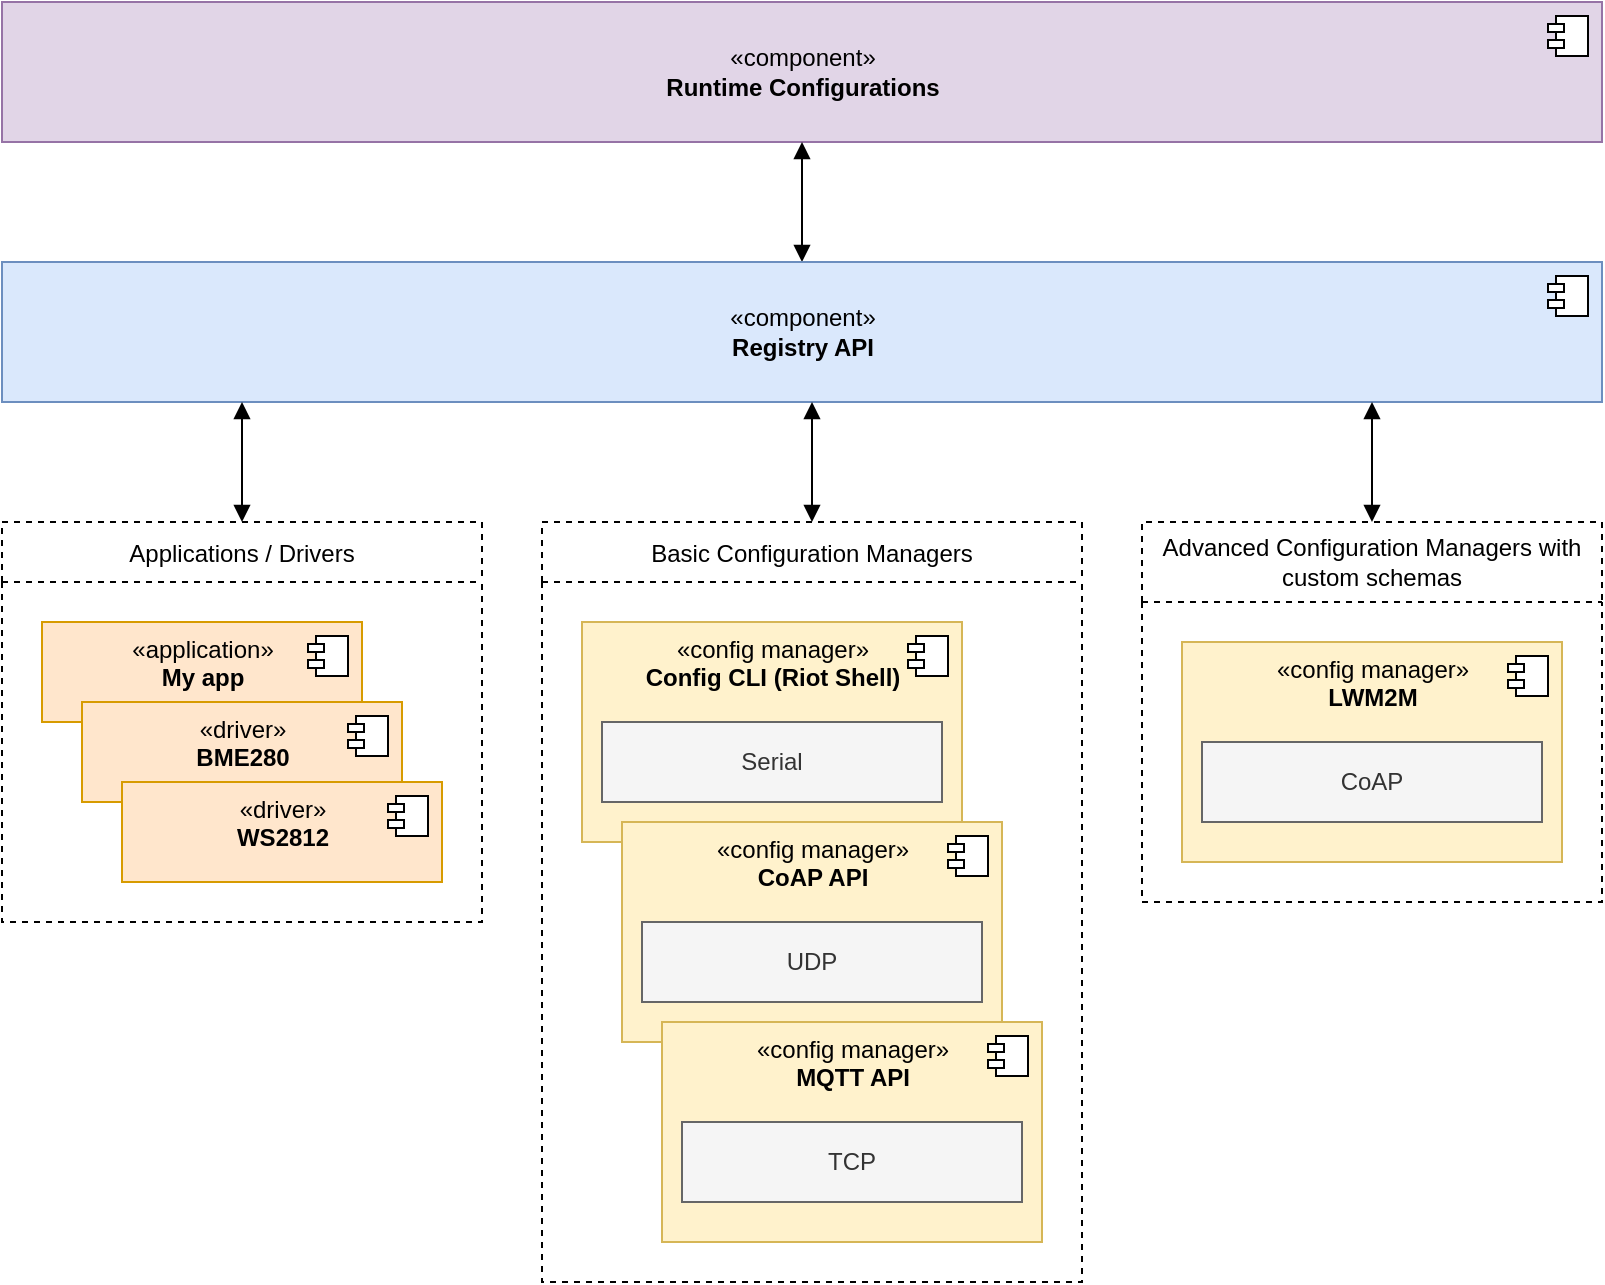 <mxfile>
    <diagram id="fjN8D4Odn0497USpxgly" name="Page-1">
        <mxGraphModel dx="729" dy="1606" grid="1" gridSize="10" guides="1" tooltips="1" connect="1" arrows="1" fold="1" page="1" pageScale="1" pageWidth="1169" pageHeight="827" background="#ffffff" math="0" shadow="0">
            <root>
                <mxCell id="0"/>
                <mxCell id="1" parent="0"/>
                <mxCell id="158" value="«component»&lt;br&gt;&lt;b&gt;Runtime Configurations&lt;/b&gt;" style="html=1;dropTarget=0;verticalAlign=middle;fillColor=#e1d5e7;strokeColor=#9673a6;" parent="1" vertex="1">
                    <mxGeometry x="40" y="-800" width="800" height="70" as="geometry"/>
                </mxCell>
                <mxCell id="159" value="" style="shape=module;jettyWidth=8;jettyHeight=4;" parent="158" vertex="1">
                    <mxGeometry x="1" width="20" height="20" relative="1" as="geometry">
                        <mxPoint x="-27" y="7" as="offset"/>
                    </mxGeometry>
                </mxCell>
                <mxCell id="162" style="edgeStyle=orthogonalEdgeStyle;html=1;endArrow=block;endFill=1;startArrow=block;startFill=1;" parent="1" source="160" target="158" edge="1">
                    <mxGeometry relative="1" as="geometry"/>
                </mxCell>
                <mxCell id="160" value="«component»&lt;br&gt;&lt;b&gt;Registry API&lt;/b&gt;" style="html=1;dropTarget=0;verticalAlign=middle;fillColor=#dae8fc;strokeColor=#6c8ebf;" parent="1" vertex="1">
                    <mxGeometry x="40" y="-670" width="800" height="70" as="geometry"/>
                </mxCell>
                <mxCell id="161" value="" style="shape=module;jettyWidth=8;jettyHeight=4;" parent="160" vertex="1">
                    <mxGeometry x="1" width="20" height="20" relative="1" as="geometry">
                        <mxPoint x="-27" y="7" as="offset"/>
                    </mxGeometry>
                </mxCell>
                <mxCell id="199" value="" style="group" parent="1" vertex="1" connectable="0">
                    <mxGeometry x="630" y="-480" width="190" height="110" as="geometry"/>
                </mxCell>
                <mxCell id="178" value="«config manager»&lt;br&gt;&lt;b&gt;LWM2M&lt;br&gt;&lt;/b&gt;" style="html=1;dropTarget=0;verticalAlign=top;fillColor=#fff2cc;strokeColor=#d6b656;" parent="199" vertex="1">
                    <mxGeometry width="190" height="110" as="geometry"/>
                </mxCell>
                <mxCell id="179" value="" style="shape=module;jettyWidth=8;jettyHeight=4;" parent="178" vertex="1">
                    <mxGeometry x="1" width="20" height="20" relative="1" as="geometry">
                        <mxPoint x="-27" y="7" as="offset"/>
                    </mxGeometry>
                </mxCell>
                <mxCell id="198" value="CoAP" style="rounded=0;whiteSpace=wrap;html=1;fillColor=#f5f5f5;strokeColor=#666666;fontColor=#333333;" parent="199" vertex="1">
                    <mxGeometry x="10" y="50" width="170" height="40" as="geometry"/>
                </mxCell>
                <mxCell id="217" style="html=1;endArrow=block;endFill=1;edgeStyle=elbowEdgeStyle;startArrow=block;startFill=1;" parent="1" target="160" edge="1">
                    <mxGeometry relative="1" as="geometry">
                        <mxPoint x="160" y="-540" as="sourcePoint"/>
                        <mxPoint x="190" y="-600" as="targetPoint"/>
                    </mxGeometry>
                </mxCell>
                <mxCell id="218" style="html=1;endArrow=block;endFill=1;edgeStyle=elbowEdgeStyle;startArrow=block;startFill=1;" parent="1" source="234" target="160" edge="1">
                    <mxGeometry relative="1" as="geometry">
                        <mxPoint x="450" y="-540" as="sourcePoint"/>
                        <mxPoint x="445" y="-600" as="targetPoint"/>
                        <Array as="points">
                            <mxPoint x="445" y="-570"/>
                            <mxPoint x="440" y="-560"/>
                            <mxPoint x="450" y="-570"/>
                            <mxPoint x="440" y="-570"/>
                            <mxPoint x="445" y="-570"/>
                            <mxPoint x="445" y="-570"/>
                            <mxPoint x="460" y="-550"/>
                        </Array>
                    </mxGeometry>
                </mxCell>
                <mxCell id="219" style="html=1;endArrow=block;endFill=1;edgeStyle=elbowEdgeStyle;startArrow=block;startFill=1;" parent="1" source="236" target="160" edge="1">
                    <mxGeometry relative="1" as="geometry">
                        <mxPoint x="735" y="-541" as="sourcePoint"/>
                        <mxPoint x="180" y="-580" as="targetPoint"/>
                        <Array as="points">
                            <mxPoint x="725" y="-570"/>
                            <mxPoint x="730" y="-560"/>
                            <mxPoint x="760" y="-570"/>
                        </Array>
                    </mxGeometry>
                </mxCell>
                <mxCell id="234" value="Basic Configuration Managers" style="swimlane;dashed=1;strokeColor=#000000;fillColor=none;verticalAlign=middle;startSize=30;fontStyle=0" parent="1" vertex="1">
                    <mxGeometry x="310" y="-540" width="270" height="380" as="geometry">
                        <mxRectangle x="310" y="-540" width="190" height="30" as="alternateBounds"/>
                    </mxGeometry>
                </mxCell>
                <mxCell id="197" value="" style="group" parent="234" vertex="1" connectable="0">
                    <mxGeometry x="20" y="50" width="190" height="110" as="geometry"/>
                </mxCell>
                <mxCell id="148" value="«config manager»&lt;br&gt;&lt;b&gt;Config CLI (Riot Shell)&lt;/b&gt;" style="html=1;dropTarget=0;verticalAlign=top;fillColor=#fff2cc;strokeColor=#d6b656;" parent="197" vertex="1">
                    <mxGeometry width="190" height="110" as="geometry"/>
                </mxCell>
                <mxCell id="149" value="" style="shape=module;jettyWidth=8;jettyHeight=4;" parent="148" vertex="1">
                    <mxGeometry x="1" width="20" height="20" relative="1" as="geometry">
                        <mxPoint x="-27" y="7" as="offset"/>
                    </mxGeometry>
                </mxCell>
                <mxCell id="195" value="Serial" style="rounded=0;whiteSpace=wrap;html=1;fillColor=#f5f5f5;strokeColor=#666666;fontColor=#333333;" parent="197" vertex="1">
                    <mxGeometry x="10" y="50" width="170" height="40" as="geometry"/>
                </mxCell>
                <mxCell id="180" value="«config manager»&lt;br&gt;&lt;b&gt;CoAP API&lt;br&gt;&lt;/b&gt;" style="html=1;dropTarget=0;verticalAlign=top;fillColor=#fff2cc;strokeColor=#d6b656;" parent="234" vertex="1">
                    <mxGeometry x="40" y="150" width="190" height="110" as="geometry"/>
                </mxCell>
                <mxCell id="181" value="" style="shape=module;jettyWidth=8;jettyHeight=4;" parent="180" vertex="1">
                    <mxGeometry x="1" width="20" height="20" relative="1" as="geometry">
                        <mxPoint x="-27" y="7" as="offset"/>
                    </mxGeometry>
                </mxCell>
                <mxCell id="239" value="UDP" style="rounded=0;whiteSpace=wrap;html=1;fillColor=#f5f5f5;strokeColor=#666666;fontColor=#333333;" parent="234" vertex="1">
                    <mxGeometry x="50" y="200" width="170" height="40" as="geometry"/>
                </mxCell>
                <mxCell id="240" value="«config manager»&lt;br&gt;&lt;b&gt;MQTT API&lt;br&gt;&lt;/b&gt;" style="html=1;dropTarget=0;verticalAlign=top;fillColor=#fff2cc;strokeColor=#d6b656;" parent="234" vertex="1">
                    <mxGeometry x="60" y="250" width="190" height="110" as="geometry"/>
                </mxCell>
                <mxCell id="241" value="" style="shape=module;jettyWidth=8;jettyHeight=4;" parent="240" vertex="1">
                    <mxGeometry x="1" width="20" height="20" relative="1" as="geometry">
                        <mxPoint x="-27" y="7" as="offset"/>
                    </mxGeometry>
                </mxCell>
                <mxCell id="247" value="TCP" style="rounded=0;whiteSpace=wrap;html=1;fillColor=#f5f5f5;strokeColor=#666666;fontColor=#333333;" parent="234" vertex="1">
                    <mxGeometry x="70" y="300" width="170" height="40" as="geometry"/>
                </mxCell>
                <mxCell id="235" value="Applications / Drivers" style="swimlane;dashed=1;strokeColor=#000000;fillColor=none;verticalAlign=middle;startSize=30;fontStyle=0" parent="1" vertex="1">
                    <mxGeometry x="40" y="-540" width="240" height="200" as="geometry"/>
                </mxCell>
                <mxCell id="138" value="«application»&lt;br&gt;&lt;b&gt;My app&lt;/b&gt;" style="html=1;dropTarget=0;verticalAlign=top;fillColor=#ffe6cc;strokeColor=#d79b00;" parent="235" vertex="1">
                    <mxGeometry x="20" y="50" width="160" height="50" as="geometry"/>
                </mxCell>
                <mxCell id="139" value="" style="shape=module;jettyWidth=8;jettyHeight=4;" parent="138" vertex="1">
                    <mxGeometry x="1" width="20" height="20" relative="1" as="geometry">
                        <mxPoint x="-27" y="7" as="offset"/>
                    </mxGeometry>
                </mxCell>
                <mxCell id="165" value="«driver»&lt;br&gt;&lt;b&gt;BME280&lt;/b&gt;" style="html=1;dropTarget=0;verticalAlign=top;fillColor=#ffe6cc;strokeColor=#d79b00;" parent="235" vertex="1">
                    <mxGeometry x="40" y="90" width="160" height="50" as="geometry"/>
                </mxCell>
                <mxCell id="166" value="" style="shape=module;jettyWidth=8;jettyHeight=4;" parent="165" vertex="1">
                    <mxGeometry x="1" width="20" height="20" relative="1" as="geometry">
                        <mxPoint x="-27" y="7" as="offset"/>
                    </mxGeometry>
                </mxCell>
                <mxCell id="167" value="«driver»&lt;br&gt;&lt;b&gt;WS2812&lt;/b&gt;" style="html=1;dropTarget=0;verticalAlign=top;fillColor=#ffe6cc;strokeColor=#d79b00;" parent="235" vertex="1">
                    <mxGeometry x="60" y="130" width="160" height="50" as="geometry"/>
                </mxCell>
                <mxCell id="168" value="" style="shape=module;jettyWidth=8;jettyHeight=4;" parent="167" vertex="1">
                    <mxGeometry x="1" width="20" height="20" relative="1" as="geometry">
                        <mxPoint x="-27" y="7" as="offset"/>
                    </mxGeometry>
                </mxCell>
                <mxCell id="236" value="Advanced Configuration Managers with custom schemas" style="swimlane;dashed=1;strokeColor=#000000;fillColor=none;verticalAlign=middle;startSize=40;fontStyle=0;whiteSpace=wrap;" parent="1" vertex="1">
                    <mxGeometry x="610" y="-540" width="230" height="190" as="geometry"/>
                </mxCell>
            </root>
        </mxGraphModel>
    </diagram>
</mxfile>